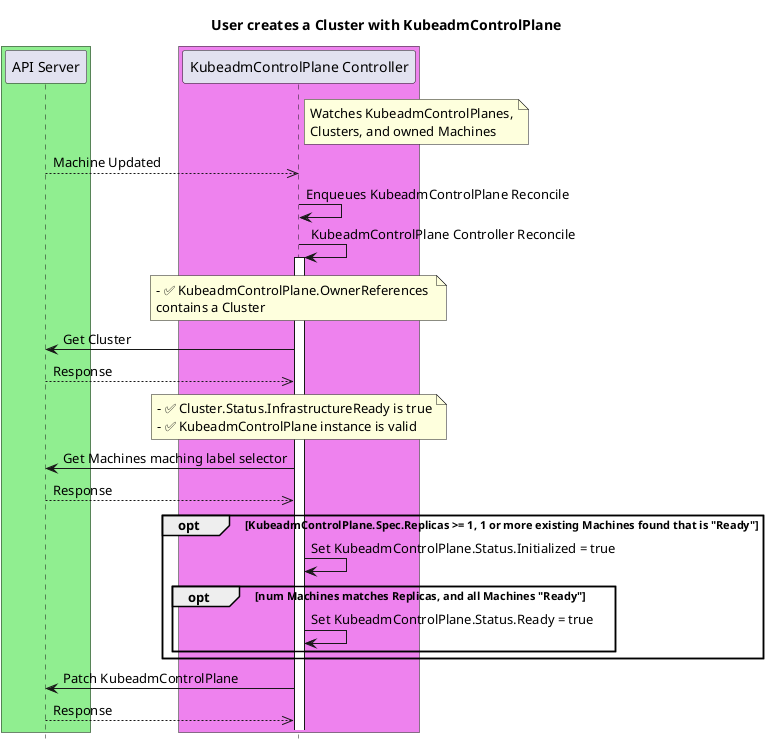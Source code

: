 @startuml
title User creates a Cluster with KubeadmControlPlane

' -- GROUPS START ---

box #lightgreen
participant "API Server"
end box

box #violet
participant "KubeadmControlPlane Controller"
end box

' -- GROUPS END ---

note right of "KubeadmControlPlane Controller":Watches KubeadmControlPlanes,\nClusters, and owned Machines

"API Server"-->>"KubeadmControlPlane Controller": Machine Updated

"KubeadmControlPlane Controller"-> "KubeadmControlPlane Controller":Enqueues KubeadmControlPlane Reconcile

"KubeadmControlPlane Controller"-> "KubeadmControlPlane Controller":KubeadmControlPlane Controller Reconcile
activate "KubeadmControlPlane Controller"

note over "KubeadmControlPlane Controller": - ✅ KubeadmControlPlane.OwnerReferences \ncontains a Cluster

"KubeadmControlPlane Controller"->"API Server": Get Cluster
"KubeadmControlPlane Controller"<<--"API Server": Response

note over "KubeadmControlPlane Controller": - ✅ Cluster.Status.InfrastructureReady is true\n- ✅ KubeadmControlPlane instance is valid

"KubeadmControlPlane Controller"->"API Server": Get Machines maching label selector
"KubeadmControlPlane Controller"<<--"API Server": Response

opt KubeadmControlPlane.Spec.Replicas >= 1, 1 or more existing Machines found that is "Ready"

"KubeadmControlPlane Controller"-> "KubeadmControlPlane Controller":Set KubeadmControlPlane.Status.Initialized = true

opt num Machines matches Replicas, and all Machines "Ready"

"KubeadmControlPlane Controller"-> "KubeadmControlPlane Controller":Set KubeadmControlPlane.Status.Ready = true

end

end

"KubeadmControlPlane Controller"->"API Server": Patch KubeadmControlPlane
"KubeadmControlPlane Controller"<<--"API Server": Response

hide footbox
@enduml
